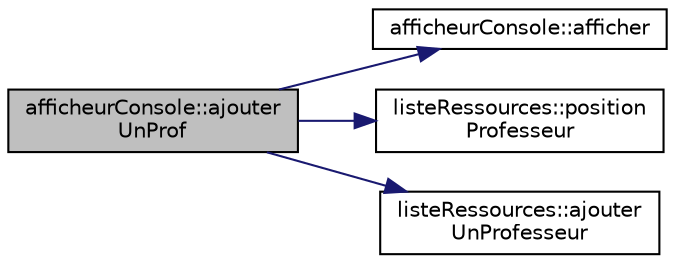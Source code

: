 digraph "afficheurConsole::ajouterUnProf"
{
  edge [fontname="Helvetica",fontsize="10",labelfontname="Helvetica",labelfontsize="10"];
  node [fontname="Helvetica",fontsize="10",shape=record];
  rankdir="LR";
  Node223 [label="afficheurConsole::ajouter\lUnProf",height=0.2,width=0.4,color="black", fillcolor="grey75", style="filled", fontcolor="black"];
  Node223 -> Node224 [color="midnightblue",fontsize="10",style="solid",fontname="Helvetica"];
  Node224 [label="afficheurConsole::afficher",height=0.2,width=0.4,color="black", fillcolor="white", style="filled",URL="$classafficheur_console.html#a6b77fbeb61624d075a0b352c9ca27792"];
  Node223 -> Node225 [color="midnightblue",fontsize="10",style="solid",fontname="Helvetica"];
  Node225 [label="listeRessources::position\lProfesseur",height=0.2,width=0.4,color="black", fillcolor="white", style="filled",URL="$classliste_ressources.html#a1d7b514a5f879849283a5326bd102d9c",tooltip="Renvoie la position du professeur dont le nom est entre en parametre. "];
  Node223 -> Node226 [color="midnightblue",fontsize="10",style="solid",fontname="Helvetica"];
  Node226 [label="listeRessources::ajouter\lUnProfesseur",height=0.2,width=0.4,color="black", fillcolor="white", style="filled",URL="$classliste_ressources.html#afb8d1bb96971684ed945622b462fcd5d",tooltip="Ajoute un professeur. "];
}
